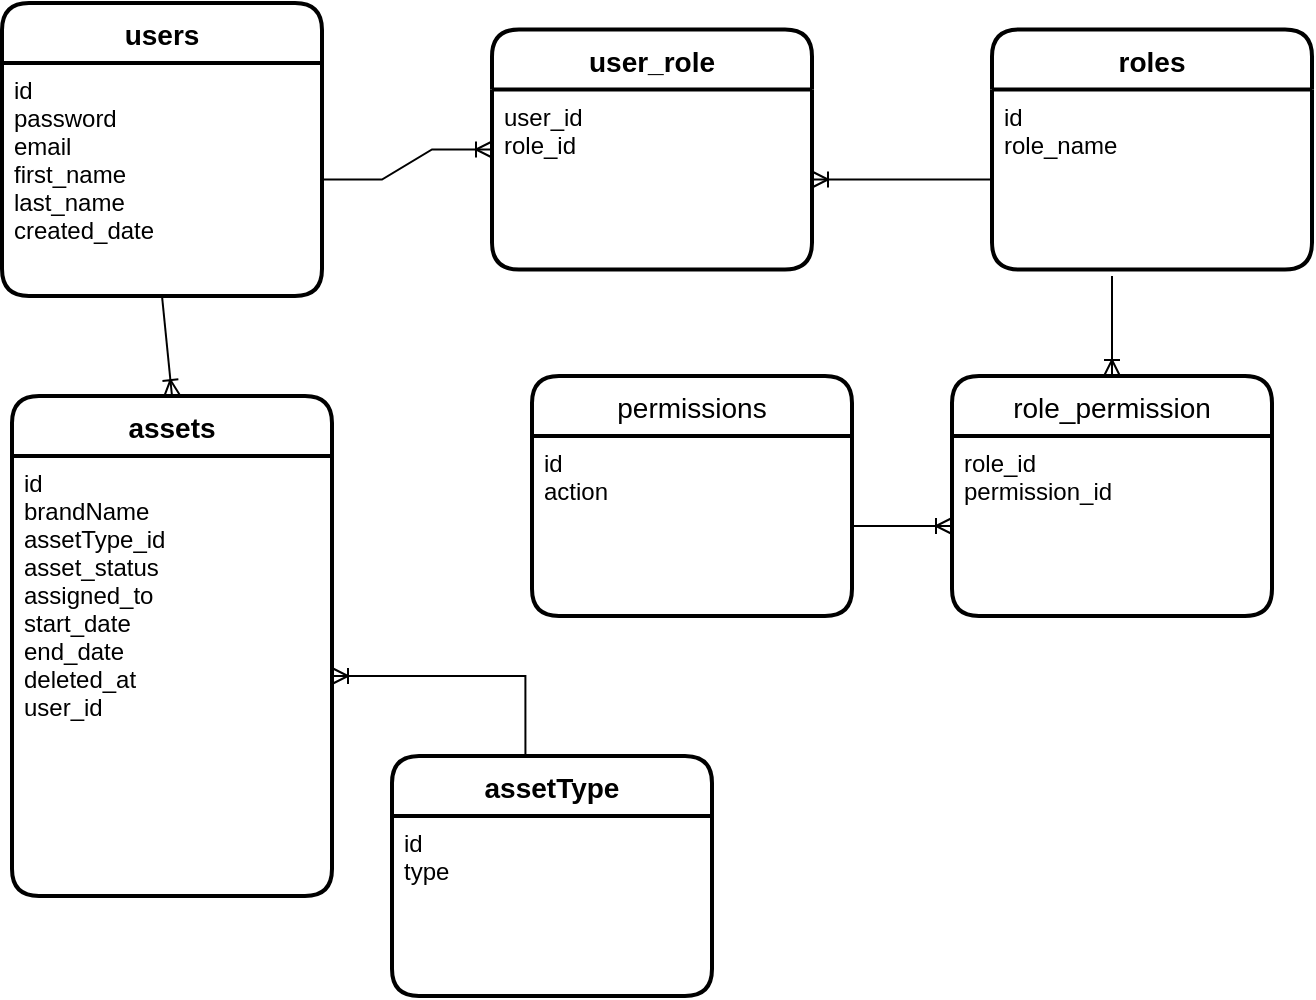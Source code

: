 <mxfile version="20.3.3" type="github">
  <diagram id="R2lEEEUBdFMjLlhIrx00" name="Page-1">
    <mxGraphModel dx="782" dy="468" grid="1" gridSize="10" guides="1" tooltips="1" connect="1" arrows="1" fold="1" page="1" pageScale="1" pageWidth="850" pageHeight="1100" math="0" shadow="0" extFonts="Permanent Marker^https://fonts.googleapis.com/css?family=Permanent+Marker">
      <root>
        <mxCell id="0" />
        <mxCell id="1" parent="0" />
        <mxCell id="R6Zpb3YCfQ7Uk_6Jtfor-4" value="users" style="swimlane;childLayout=stackLayout;horizontal=1;startSize=30;horizontalStack=0;rounded=1;fontSize=14;fontStyle=1;strokeWidth=2;resizeParent=0;resizeLast=1;shadow=0;dashed=0;align=center;" vertex="1" parent="1">
          <mxGeometry x="265" y="3.5" width="160" height="146.5" as="geometry" />
        </mxCell>
        <mxCell id="R6Zpb3YCfQ7Uk_6Jtfor-5" value="id&#xa;password&#xa;email&#xa;first_name&#xa;last_name&#xa;created_date&#xa;&#xa;" style="align=left;strokeColor=none;fillColor=none;spacingLeft=4;fontSize=12;verticalAlign=top;resizable=0;rotatable=0;part=1;" vertex="1" parent="R6Zpb3YCfQ7Uk_6Jtfor-4">
          <mxGeometry y="30" width="160" height="116.5" as="geometry" />
        </mxCell>
        <mxCell id="R6Zpb3YCfQ7Uk_6Jtfor-9" value="roles" style="swimlane;childLayout=stackLayout;horizontal=1;startSize=30;horizontalStack=0;rounded=1;fontSize=14;fontStyle=1;strokeWidth=2;resizeParent=0;resizeLast=1;shadow=0;dashed=0;align=center;" vertex="1" parent="1">
          <mxGeometry x="760" y="16.75" width="160" height="120" as="geometry" />
        </mxCell>
        <mxCell id="R6Zpb3YCfQ7Uk_6Jtfor-10" value="id&#xa;role_name&#xa;" style="align=left;strokeColor=none;fillColor=none;spacingLeft=4;fontSize=12;verticalAlign=top;resizable=0;rotatable=0;part=1;" vertex="1" parent="R6Zpb3YCfQ7Uk_6Jtfor-9">
          <mxGeometry y="30" width="160" height="90" as="geometry" />
        </mxCell>
        <mxCell id="R6Zpb3YCfQ7Uk_6Jtfor-21" value="assets" style="swimlane;childLayout=stackLayout;horizontal=1;startSize=30;horizontalStack=0;rounded=1;fontSize=14;fontStyle=1;strokeWidth=2;resizeParent=0;resizeLast=1;shadow=0;dashed=0;align=center;" vertex="1" parent="1">
          <mxGeometry x="270" y="200" width="160" height="250" as="geometry" />
        </mxCell>
        <mxCell id="R6Zpb3YCfQ7Uk_6Jtfor-22" value="id&#xa;brandName&#xa;assetType_id&#xa;asset_status&#xa;assigned_to&#xa;start_date&#xa;end_date&#xa;deleted_at&#xa;user_id" style="align=left;strokeColor=none;fillColor=none;spacingLeft=4;fontSize=12;verticalAlign=top;resizable=0;rotatable=0;part=1;" vertex="1" parent="R6Zpb3YCfQ7Uk_6Jtfor-21">
          <mxGeometry y="30" width="160" height="220" as="geometry" />
        </mxCell>
        <mxCell id="R6Zpb3YCfQ7Uk_6Jtfor-24" value="assetType" style="swimlane;childLayout=stackLayout;horizontal=1;startSize=30;horizontalStack=0;rounded=1;fontSize=14;fontStyle=1;strokeWidth=2;resizeParent=0;resizeLast=1;shadow=0;dashed=0;align=center;" vertex="1" parent="1">
          <mxGeometry x="460" y="380" width="160" height="120" as="geometry" />
        </mxCell>
        <mxCell id="R6Zpb3YCfQ7Uk_6Jtfor-25" value="id&#xa;type&#xa;" style="align=left;strokeColor=none;fillColor=none;spacingLeft=4;fontSize=12;verticalAlign=top;resizable=0;rotatable=0;part=1;" vertex="1" parent="R6Zpb3YCfQ7Uk_6Jtfor-24">
          <mxGeometry y="30" width="160" height="90" as="geometry" />
        </mxCell>
        <mxCell id="R6Zpb3YCfQ7Uk_6Jtfor-26" value="" style="fontSize=12;html=1;endArrow=ERoneToMany;rounded=0;entryX=0.5;entryY=0;entryDx=0;entryDy=0;exitX=0.5;exitY=1;exitDx=0;exitDy=0;" edge="1" parent="1" source="R6Zpb3YCfQ7Uk_6Jtfor-5" target="R6Zpb3YCfQ7Uk_6Jtfor-21">
          <mxGeometry width="100" height="100" relative="1" as="geometry">
            <mxPoint x="260" y="285" as="sourcePoint" />
            <mxPoint x="220" y="310" as="targetPoint" />
          </mxGeometry>
        </mxCell>
        <mxCell id="R6Zpb3YCfQ7Uk_6Jtfor-27" value="" style="fontSize=12;html=1;endArrow=ERoneToMany;rounded=0;exitX=0.417;exitY=0.003;exitDx=0;exitDy=0;exitPerimeter=0;edgeStyle=orthogonalEdgeStyle;entryX=1;entryY=0.5;entryDx=0;entryDy=0;" edge="1" parent="1" source="R6Zpb3YCfQ7Uk_6Jtfor-24" target="R6Zpb3YCfQ7Uk_6Jtfor-22">
          <mxGeometry width="100" height="100" relative="1" as="geometry">
            <mxPoint x="80" y="410" as="sourcePoint" />
            <mxPoint x="70" y="240" as="targetPoint" />
          </mxGeometry>
        </mxCell>
        <mxCell id="R6Zpb3YCfQ7Uk_6Jtfor-20" value="" style="fontSize=12;html=1;endArrow=ERoneToMany;rounded=0;exitX=0;exitY=0.5;exitDx=0;exitDy=0;" edge="1" parent="1" source="R6Zpb3YCfQ7Uk_6Jtfor-10" target="R6Zpb3YCfQ7Uk_6Jtfor-31">
          <mxGeometry width="100" height="100" relative="1" as="geometry">
            <mxPoint x="590" y="320" as="sourcePoint" />
            <mxPoint x="390" y="130" as="targetPoint" />
          </mxGeometry>
        </mxCell>
        <mxCell id="R6Zpb3YCfQ7Uk_6Jtfor-30" value="user_role" style="swimlane;childLayout=stackLayout;horizontal=1;startSize=30;horizontalStack=0;rounded=1;fontSize=14;fontStyle=1;strokeWidth=2;resizeParent=0;resizeLast=1;shadow=0;dashed=0;align=center;" vertex="1" parent="1">
          <mxGeometry x="510" y="16.75" width="160" height="120" as="geometry" />
        </mxCell>
        <mxCell id="R6Zpb3YCfQ7Uk_6Jtfor-31" value="user_id&#xa;role_id" style="align=left;strokeColor=none;fillColor=none;spacingLeft=4;fontSize=12;verticalAlign=top;resizable=0;rotatable=0;part=1;" vertex="1" parent="R6Zpb3YCfQ7Uk_6Jtfor-30">
          <mxGeometry y="30" width="160" height="90" as="geometry" />
        </mxCell>
        <mxCell id="R6Zpb3YCfQ7Uk_6Jtfor-33" value="" style="edgeStyle=entityRelationEdgeStyle;fontSize=12;html=1;endArrow=ERoneToMany;rounded=0;entryX=0;entryY=0.5;entryDx=0;entryDy=0;exitX=1;exitY=0.5;exitDx=0;exitDy=0;" edge="1" parent="1" source="R6Zpb3YCfQ7Uk_6Jtfor-5" target="R6Zpb3YCfQ7Uk_6Jtfor-30">
          <mxGeometry width="100" height="100" relative="1" as="geometry">
            <mxPoint x="270" y="290" as="sourcePoint" />
            <mxPoint x="370" y="190" as="targetPoint" />
          </mxGeometry>
        </mxCell>
        <mxCell id="R6Zpb3YCfQ7Uk_6Jtfor-34" value="permissions" style="swimlane;childLayout=stackLayout;horizontal=1;startSize=30;horizontalStack=0;rounded=1;fontSize=14;fontStyle=0;strokeWidth=2;resizeParent=0;resizeLast=1;shadow=0;dashed=0;align=center;" vertex="1" parent="1">
          <mxGeometry x="530" y="190" width="160" height="120" as="geometry" />
        </mxCell>
        <mxCell id="R6Zpb3YCfQ7Uk_6Jtfor-35" value="id&#xa;action" style="align=left;strokeColor=none;fillColor=none;spacingLeft=4;fontSize=12;verticalAlign=top;resizable=0;rotatable=0;part=1;" vertex="1" parent="R6Zpb3YCfQ7Uk_6Jtfor-34">
          <mxGeometry y="30" width="160" height="90" as="geometry" />
        </mxCell>
        <mxCell id="R6Zpb3YCfQ7Uk_6Jtfor-36" style="edgeStyle=none;rounded=0;orthogonalLoop=1;jettySize=auto;html=1;exitX=0.5;exitY=0;exitDx=0;exitDy=0;" edge="1" parent="R6Zpb3YCfQ7Uk_6Jtfor-34" source="R6Zpb3YCfQ7Uk_6Jtfor-35" target="R6Zpb3YCfQ7Uk_6Jtfor-35">
          <mxGeometry relative="1" as="geometry" />
        </mxCell>
        <mxCell id="R6Zpb3YCfQ7Uk_6Jtfor-37" value="role_permission" style="swimlane;childLayout=stackLayout;horizontal=1;startSize=30;horizontalStack=0;rounded=1;fontSize=14;fontStyle=0;strokeWidth=2;resizeParent=0;resizeLast=1;shadow=0;dashed=0;align=center;" vertex="1" parent="1">
          <mxGeometry x="740" y="190" width="160" height="120" as="geometry" />
        </mxCell>
        <mxCell id="R6Zpb3YCfQ7Uk_6Jtfor-38" value="role_id&#xa;permission_id" style="align=left;strokeColor=none;fillColor=none;spacingLeft=4;fontSize=12;verticalAlign=top;resizable=0;rotatable=0;part=1;" vertex="1" parent="R6Zpb3YCfQ7Uk_6Jtfor-37">
          <mxGeometry y="30" width="160" height="90" as="geometry" />
        </mxCell>
        <mxCell id="R6Zpb3YCfQ7Uk_6Jtfor-39" style="edgeStyle=none;rounded=0;orthogonalLoop=1;jettySize=auto;html=1;exitX=0.5;exitY=0;exitDx=0;exitDy=0;" edge="1" parent="R6Zpb3YCfQ7Uk_6Jtfor-37" source="R6Zpb3YCfQ7Uk_6Jtfor-38" target="R6Zpb3YCfQ7Uk_6Jtfor-38">
          <mxGeometry relative="1" as="geometry" />
        </mxCell>
        <mxCell id="R6Zpb3YCfQ7Uk_6Jtfor-40" value="" style="fontSize=12;html=1;endArrow=ERoneToMany;rounded=0;entryX=0.5;entryY=0;entryDx=0;entryDy=0;exitX=0.375;exitY=1.036;exitDx=0;exitDy=0;exitPerimeter=0;" edge="1" parent="1" source="R6Zpb3YCfQ7Uk_6Jtfor-10" target="R6Zpb3YCfQ7Uk_6Jtfor-37">
          <mxGeometry width="100" height="100" relative="1" as="geometry">
            <mxPoint x="820" y="150" as="sourcePoint" />
            <mxPoint x="690" y="190" as="targetPoint" />
          </mxGeometry>
        </mxCell>
        <mxCell id="R6Zpb3YCfQ7Uk_6Jtfor-41" value="" style="fontSize=12;html=1;endArrow=ERoneToMany;rounded=0;entryX=0;entryY=0.5;entryDx=0;entryDy=0;exitX=1;exitY=0.5;exitDx=0;exitDy=0;" edge="1" parent="1" source="R6Zpb3YCfQ7Uk_6Jtfor-35" target="R6Zpb3YCfQ7Uk_6Jtfor-38">
          <mxGeometry width="100" height="100" relative="1" as="geometry">
            <mxPoint x="590" y="290" as="sourcePoint" />
            <mxPoint x="690" y="190" as="targetPoint" />
          </mxGeometry>
        </mxCell>
      </root>
    </mxGraphModel>
  </diagram>
</mxfile>
